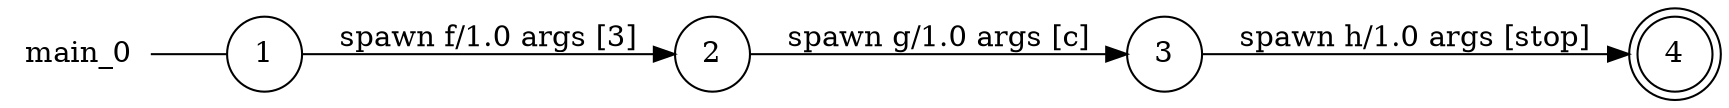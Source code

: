 digraph main_0 {
	rankdir="LR";
	n_0 [label="main_0", shape="plaintext"];
	n_1 [id="1", shape=circle, label="1"];
	n_0 -> n_1 [arrowhead=none];
	n_2 [id="4", shape=circle, label="3"];
	n_3 [id="3", shape=doublecircle, label="4"];
	n_4 [id="2", shape=circle, label="2"];

	n_2 -> n_3 [id="[$e|0]", label="spawn h/1.0 args [stop]"];
	n_4 -> n_2 [id="[$e|2]", label="spawn g/1.0 args [c]"];
	n_1 -> n_4 [id="[$e|1]", label="spawn f/1.0 args [3]"];
}
